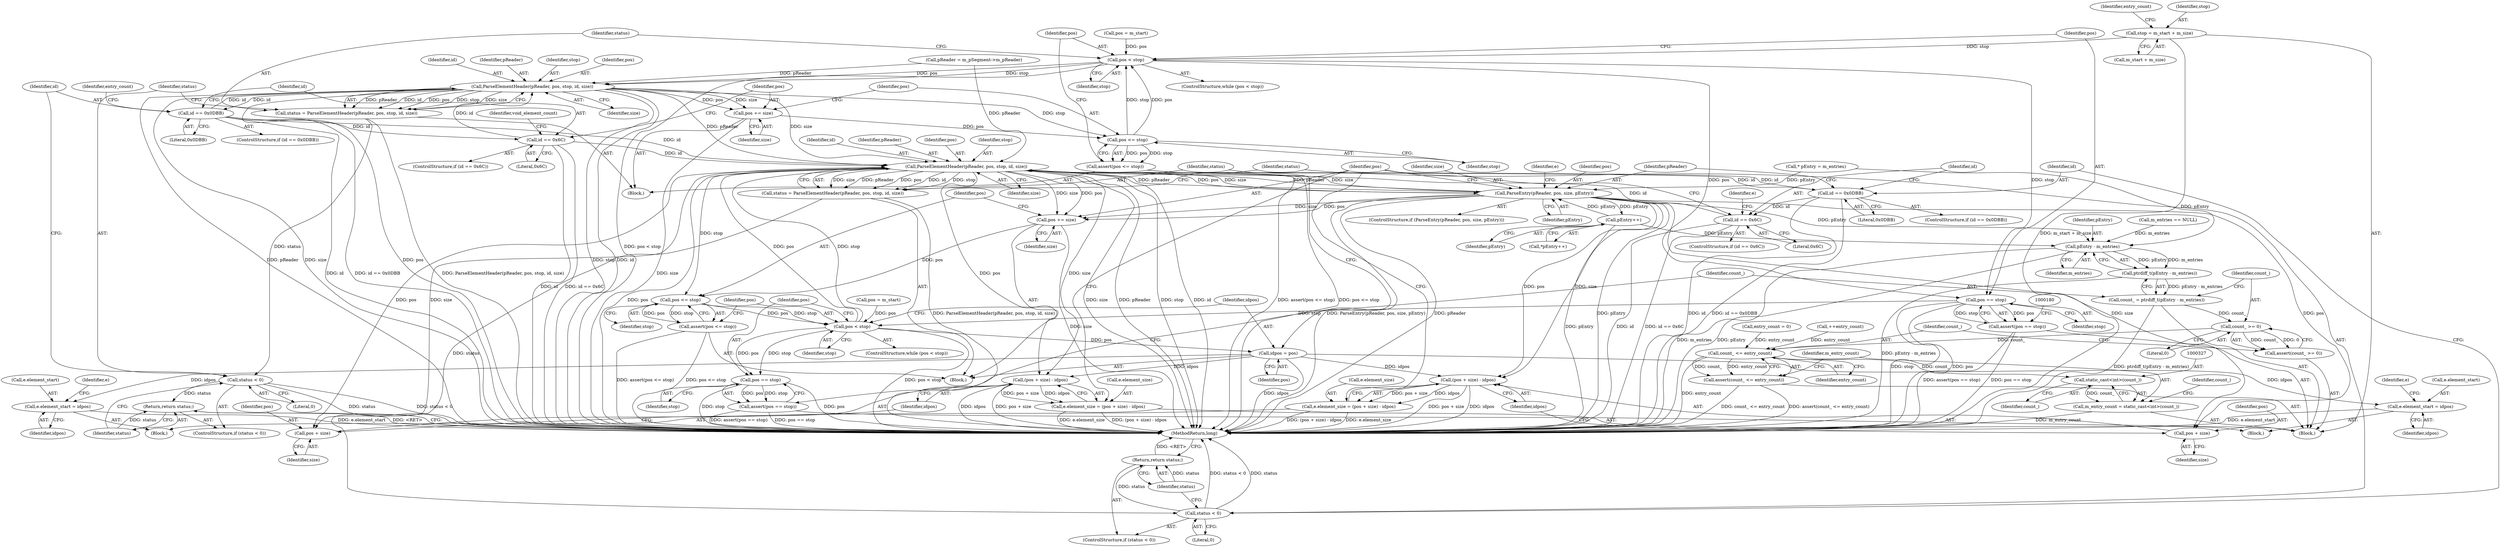 digraph "1_Android_cc274e2abe8b2a6698a5c47d8aa4bb45f1f9538d_34@integer" {
"1000120" [label="(Call,stop = m_start + m_size)"];
"1000134" [label="(Call,pos < stop)"];
"1000143" [label="(Call,ParseElementHeader(pReader, pos, stop, id, size))"];
"1000141" [label="(Call,status = ParseElementHeader(pReader, pos, stop, id, size))"];
"1000150" [label="(Call,status < 0)"];
"1000153" [label="(Return,return status;)"];
"1000156" [label="(Call,id == 0x0DBB)"];
"1000163" [label="(Call,id == 0x6C)"];
"1000228" [label="(Call,ParseElementHeader(pReader, pos, stop, id, size))"];
"1000226" [label="(Call,status = ParseElementHeader(pReader, pos, stop, id, size))"];
"1000235" [label="(Call,status < 0)"];
"1000238" [label="(Return,return status;)"];
"1000241" [label="(Call,id == 0x0DBB)"];
"1000274" [label="(Call,id == 0x6C)"];
"1000246" [label="(Call,ParseEntry(pReader, pos, size, pEntry))"];
"1000256" [label="(Call,pEntry++)"];
"1000313" [label="(Call,pEntry - m_entries)"];
"1000312" [label="(Call,ptrdiff_t(pEntry - m_entries))"];
"1000310" [label="(Call,count_ = ptrdiff_t(pEntry - m_entries))"];
"1000317" [label="(Call,count_ >= 0)"];
"1000316" [label="(Call,assert(count_ >= 0))"];
"1000321" [label="(Call,count_ <= entry_count)"];
"1000320" [label="(Call,assert(count_ <= entry_count))"];
"1000326" [label="(Call,static_cast<int>(count_))"];
"1000324" [label="(Call,m_entry_count = static_cast<int>(count_))"];
"1000267" [label="(Call,(pos + size) - idpos)"];
"1000263" [label="(Call,e.element_size = (pos + size) - idpos)"];
"1000268" [label="(Call,pos + size)"];
"1000298" [label="(Call,pos += size)"];
"1000302" [label="(Call,pos <= stop)"];
"1000215" [label="(Call,pos < stop)"];
"1000220" [label="(Call,idpos = pos)"];
"1000258" [label="(Call,e.element_start = idpos)"];
"1000284" [label="(Call,e.element_start = idpos)"];
"1000293" [label="(Call,(pos + size) - idpos)"];
"1000289" [label="(Call,e.element_size = (pos + size) - idpos)"];
"1000306" [label="(Call,pos == stop)"];
"1000305" [label="(Call,assert(pos == stop))"];
"1000301" [label="(Call,assert(pos <= stop))"];
"1000294" [label="(Call,pos + size)"];
"1000168" [label="(Call,pos += size)"];
"1000172" [label="(Call,pos <= stop)"];
"1000171" [label="(Call,assert(pos <= stop))"];
"1000176" [label="(Call,pos == stop)"];
"1000175" [label="(Call,assert(pos == stop))"];
"1000135" [label="(Identifier,pos)"];
"1000263" [label="(Call,e.element_size = (pos + size) - idpos)"];
"1000274" [label="(Call,id == 0x6C)"];
"1000150" [label="(Call,status < 0)"];
"1000249" [label="(Identifier,size)"];
"1000116" [label="(Call,pos = m_start)"];
"1000163" [label="(Call,id == 0x6C)"];
"1000156" [label="(Call,id == 0x0DBB)"];
"1000245" [label="(ControlStructure,if (ParseEntry(pReader, pos, size, pEntry)))"];
"1000257" [label="(Identifier,pEntry)"];
"1000250" [label="(Identifier,pEntry)"];
"1000320" [label="(Call,assert(count_ <= entry_count))"];
"1000303" [label="(Identifier,pos)"];
"1000280" [label="(Identifier,e)"];
"1000176" [label="(Call,pos == stop)"];
"1000232" [label="(Identifier,id)"];
"1000297" [label="(Identifier,idpos)"];
"1000229" [label="(Identifier,pReader)"];
"1000291" [label="(Identifier,e)"];
"1000165" [label="(Literal,0x6C)"];
"1000143" [label="(Call,ParseElementHeader(pReader, pos, stop, id, size))"];
"1000275" [label="(Identifier,id)"];
"1000154" [label="(Identifier,status)"];
"1000254" [label="(Identifier,e)"];
"1000134" [label="(Call,pos < stop)"];
"1000304" [label="(Identifier,stop)"];
"1000239" [label="(Identifier,status)"];
"1000230" [label="(Identifier,pos)"];
"1000312" [label="(Call,ptrdiff_t(pEntry - m_entries))"];
"1000270" [label="(Identifier,size)"];
"1000172" [label="(Call,pos <= stop)"];
"1000222" [label="(Identifier,pos)"];
"1000147" [label="(Identifier,id)"];
"1000228" [label="(Call,ParseElementHeader(pReader, pos, stop, id, size))"];
"1000306" [label="(Call,pos == stop)"];
"1000293" [label="(Call,(pos + size) - idpos)"];
"1000185" [label="(Call,m_entries == NULL)"];
"1000300" [label="(Identifier,size)"];
"1000288" [label="(Identifier,idpos)"];
"1000243" [label="(Literal,0x0DBB)"];
"1000142" [label="(Identifier,status)"];
"1000127" [label="(Identifier,entry_count)"];
"1000294" [label="(Call,pos + size)"];
"1000177" [label="(Identifier,pos)"];
"1000328" [label="(Identifier,count_)"];
"1000277" [label="(Block,)"];
"1000148" [label="(Identifier,size)"];
"1000211" [label="(Call,pos = m_start)"];
"1000170" [label="(Identifier,size)"];
"1000236" [label="(Identifier,status)"];
"1000299" [label="(Identifier,pos)"];
"1000167" [label="(Identifier,void_element_count)"];
"1000290" [label="(Call,e.element_size)"];
"1000318" [label="(Identifier,count_)"];
"1000174" [label="(Identifier,stop)"];
"1000149" [label="(ControlStructure,if (status < 0))"];
"1000323" [label="(Identifier,entry_count)"];
"1000350" [label="(MethodReturn,long)"];
"1000164" [label="(Identifier,id)"];
"1000307" [label="(Identifier,pos)"];
"1000141" [label="(Call,status = ParseElementHeader(pReader, pos, stop, id, size))"];
"1000233" [label="(Identifier,size)"];
"1000284" [label="(Call,e.element_start = idpos)"];
"1000313" [label="(Call,pEntry - m_entries)"];
"1000151" [label="(Identifier,status)"];
"1000126" [label="(Call,entry_count = 0)"];
"1000259" [label="(Call,e.element_start)"];
"1000221" [label="(Identifier,idpos)"];
"1000235" [label="(Call,status < 0)"];
"1000237" [label="(Literal,0)"];
"1000267" [label="(Call,(pos + size) - idpos)"];
"1000298" [label="(Call,pos += size)"];
"1000231" [label="(Identifier,stop)"];
"1000251" [label="(Block,)"];
"1000160" [label="(Identifier,entry_count)"];
"1000240" [label="(ControlStructure,if (id == 0x0DBB))"];
"1000268" [label="(Call,pos + size)"];
"1000324" [label="(Call,m_entry_count = static_cast<int>(count_))"];
"1000157" [label="(Identifier,id)"];
"1000217" [label="(Identifier,stop)"];
"1000295" [label="(Identifier,pos)"];
"1000158" [label="(Literal,0x0DBB)"];
"1000302" [label="(Call,pos <= stop)"];
"1000311" [label="(Identifier,count_)"];
"1000215" [label="(Call,pos < stop)"];
"1000315" [label="(Identifier,m_entries)"];
"1000317" [label="(Call,count_ >= 0)"];
"1000122" [label="(Call,m_start + m_size)"];
"1000169" [label="(Identifier,pos)"];
"1000247" [label="(Identifier,pReader)"];
"1000109" [label="(Block,)"];
"1000136" [label="(Identifier,stop)"];
"1000256" [label="(Call,pEntry++)"];
"1000296" [label="(Identifier,size)"];
"1000168" [label="(Call,pos += size)"];
"1000314" [label="(Identifier,pEntry)"];
"1000264" [label="(Call,e.element_size)"];
"1000330" [label="(Identifier,count_)"];
"1000322" [label="(Identifier,count_)"];
"1000159" [label="(Call,++entry_count)"];
"1000121" [label="(Identifier,stop)"];
"1000310" [label="(Call,count_ = ptrdiff_t(pEntry - m_entries))"];
"1000110" [label="(Call,pReader = m_pSegment->m_pReader)"];
"1000220" [label="(Call,idpos = pos)"];
"1000153" [label="(Return,return status;)"];
"1000218" [label="(Block,)"];
"1000325" [label="(Identifier,m_entry_count)"];
"1000120" [label="(Call,stop = m_start + m_size)"];
"1000144" [label="(Identifier,pReader)"];
"1000137" [label="(Block,)"];
"1000234" [label="(ControlStructure,if (status < 0))"];
"1000248" [label="(Identifier,pos)"];
"1000246" [label="(Call,ParseEntry(pReader, pos, size, pEntry))"];
"1000269" [label="(Identifier,pos)"];
"1000273" [label="(ControlStructure,if (id == 0x6C))"];
"1000146" [label="(Identifier,stop)"];
"1000326" [label="(Call,static_cast<int>(count_))"];
"1000265" [label="(Identifier,e)"];
"1000175" [label="(Call,assert(pos == stop))"];
"1000162" [label="(ControlStructure,if (id == 0x6C))"];
"1000155" [label="(ControlStructure,if (id == 0x0DBB))"];
"1000271" [label="(Identifier,idpos)"];
"1000204" [label="(Call,* pEntry = m_entries)"];
"1000214" [label="(ControlStructure,while (pos < stop))"];
"1000216" [label="(Identifier,pos)"];
"1000242" [label="(Identifier,id)"];
"1000262" [label="(Identifier,idpos)"];
"1000258" [label="(Call,e.element_start = idpos)"];
"1000133" [label="(ControlStructure,while (pos < stop))"];
"1000289" [label="(Call,e.element_size = (pos + size) - idpos)"];
"1000305" [label="(Call,assert(pos == stop))"];
"1000178" [label="(Identifier,stop)"];
"1000173" [label="(Identifier,pos)"];
"1000241" [label="(Call,id == 0x0DBB)"];
"1000301" [label="(Call,assert(pos <= stop))"];
"1000238" [label="(Return,return status;)"];
"1000227" [label="(Identifier,status)"];
"1000308" [label="(Identifier,stop)"];
"1000145" [label="(Identifier,pos)"];
"1000316" [label="(Call,assert(count_ >= 0))"];
"1000321" [label="(Call,count_ <= entry_count)"];
"1000152" [label="(Literal,0)"];
"1000319" [label="(Literal,0)"];
"1000285" [label="(Call,e.element_start)"];
"1000276" [label="(Literal,0x6C)"];
"1000226" [label="(Call,status = ParseElementHeader(pReader, pos, stop, id, size))"];
"1000171" [label="(Call,assert(pos <= stop))"];
"1000255" [label="(Call,*pEntry++)"];
"1000120" -> "1000109"  [label="AST: "];
"1000120" -> "1000122"  [label="CFG: "];
"1000121" -> "1000120"  [label="AST: "];
"1000122" -> "1000120"  [label="AST: "];
"1000127" -> "1000120"  [label="CFG: "];
"1000120" -> "1000350"  [label="DDG: m_start + m_size"];
"1000120" -> "1000134"  [label="DDG: stop"];
"1000134" -> "1000133"  [label="AST: "];
"1000134" -> "1000136"  [label="CFG: "];
"1000135" -> "1000134"  [label="AST: "];
"1000136" -> "1000134"  [label="AST: "];
"1000142" -> "1000134"  [label="CFG: "];
"1000177" -> "1000134"  [label="CFG: "];
"1000134" -> "1000350"  [label="DDG: pos < stop"];
"1000116" -> "1000134"  [label="DDG: pos"];
"1000172" -> "1000134"  [label="DDG: pos"];
"1000172" -> "1000134"  [label="DDG: stop"];
"1000134" -> "1000143"  [label="DDG: pos"];
"1000134" -> "1000143"  [label="DDG: stop"];
"1000134" -> "1000176"  [label="DDG: pos"];
"1000134" -> "1000176"  [label="DDG: stop"];
"1000143" -> "1000141"  [label="AST: "];
"1000143" -> "1000148"  [label="CFG: "];
"1000144" -> "1000143"  [label="AST: "];
"1000145" -> "1000143"  [label="AST: "];
"1000146" -> "1000143"  [label="AST: "];
"1000147" -> "1000143"  [label="AST: "];
"1000148" -> "1000143"  [label="AST: "];
"1000141" -> "1000143"  [label="CFG: "];
"1000143" -> "1000350"  [label="DDG: pReader"];
"1000143" -> "1000350"  [label="DDG: size"];
"1000143" -> "1000350"  [label="DDG: pos"];
"1000143" -> "1000350"  [label="DDG: stop"];
"1000143" -> "1000350"  [label="DDG: id"];
"1000143" -> "1000141"  [label="DDG: pReader"];
"1000143" -> "1000141"  [label="DDG: id"];
"1000143" -> "1000141"  [label="DDG: pos"];
"1000143" -> "1000141"  [label="DDG: stop"];
"1000143" -> "1000141"  [label="DDG: size"];
"1000110" -> "1000143"  [label="DDG: pReader"];
"1000163" -> "1000143"  [label="DDG: id"];
"1000156" -> "1000143"  [label="DDG: id"];
"1000143" -> "1000156"  [label="DDG: id"];
"1000143" -> "1000168"  [label="DDG: size"];
"1000143" -> "1000168"  [label="DDG: pos"];
"1000143" -> "1000172"  [label="DDG: stop"];
"1000143" -> "1000228"  [label="DDG: pReader"];
"1000143" -> "1000228"  [label="DDG: size"];
"1000141" -> "1000137"  [label="AST: "];
"1000142" -> "1000141"  [label="AST: "];
"1000151" -> "1000141"  [label="CFG: "];
"1000141" -> "1000350"  [label="DDG: ParseElementHeader(pReader, pos, stop, id, size)"];
"1000141" -> "1000150"  [label="DDG: status"];
"1000150" -> "1000149"  [label="AST: "];
"1000150" -> "1000152"  [label="CFG: "];
"1000151" -> "1000150"  [label="AST: "];
"1000152" -> "1000150"  [label="AST: "];
"1000154" -> "1000150"  [label="CFG: "];
"1000157" -> "1000150"  [label="CFG: "];
"1000150" -> "1000350"  [label="DDG: status"];
"1000150" -> "1000350"  [label="DDG: status < 0"];
"1000150" -> "1000153"  [label="DDG: status"];
"1000153" -> "1000149"  [label="AST: "];
"1000153" -> "1000154"  [label="CFG: "];
"1000154" -> "1000153"  [label="AST: "];
"1000350" -> "1000153"  [label="CFG: "];
"1000153" -> "1000350"  [label="DDG: <RET>"];
"1000154" -> "1000153"  [label="DDG: status"];
"1000156" -> "1000155"  [label="AST: "];
"1000156" -> "1000158"  [label="CFG: "];
"1000157" -> "1000156"  [label="AST: "];
"1000158" -> "1000156"  [label="AST: "];
"1000160" -> "1000156"  [label="CFG: "];
"1000164" -> "1000156"  [label="CFG: "];
"1000156" -> "1000350"  [label="DDG: id"];
"1000156" -> "1000350"  [label="DDG: id == 0x0DBB"];
"1000156" -> "1000163"  [label="DDG: id"];
"1000156" -> "1000228"  [label="DDG: id"];
"1000163" -> "1000162"  [label="AST: "];
"1000163" -> "1000165"  [label="CFG: "];
"1000164" -> "1000163"  [label="AST: "];
"1000165" -> "1000163"  [label="AST: "];
"1000167" -> "1000163"  [label="CFG: "];
"1000169" -> "1000163"  [label="CFG: "];
"1000163" -> "1000350"  [label="DDG: id"];
"1000163" -> "1000350"  [label="DDG: id == 0x6C"];
"1000163" -> "1000228"  [label="DDG: id"];
"1000228" -> "1000226"  [label="AST: "];
"1000228" -> "1000233"  [label="CFG: "];
"1000229" -> "1000228"  [label="AST: "];
"1000230" -> "1000228"  [label="AST: "];
"1000231" -> "1000228"  [label="AST: "];
"1000232" -> "1000228"  [label="AST: "];
"1000233" -> "1000228"  [label="AST: "];
"1000226" -> "1000228"  [label="CFG: "];
"1000228" -> "1000350"  [label="DDG: size"];
"1000228" -> "1000350"  [label="DDG: pReader"];
"1000228" -> "1000350"  [label="DDG: stop"];
"1000228" -> "1000350"  [label="DDG: id"];
"1000228" -> "1000350"  [label="DDG: pos"];
"1000228" -> "1000226"  [label="DDG: size"];
"1000228" -> "1000226"  [label="DDG: pReader"];
"1000228" -> "1000226"  [label="DDG: pos"];
"1000228" -> "1000226"  [label="DDG: id"];
"1000228" -> "1000226"  [label="DDG: stop"];
"1000110" -> "1000228"  [label="DDG: pReader"];
"1000246" -> "1000228"  [label="DDG: pReader"];
"1000246" -> "1000228"  [label="DDG: size"];
"1000215" -> "1000228"  [label="DDG: pos"];
"1000215" -> "1000228"  [label="DDG: stop"];
"1000274" -> "1000228"  [label="DDG: id"];
"1000241" -> "1000228"  [label="DDG: id"];
"1000228" -> "1000241"  [label="DDG: id"];
"1000228" -> "1000246"  [label="DDG: pReader"];
"1000228" -> "1000246"  [label="DDG: pos"];
"1000228" -> "1000246"  [label="DDG: size"];
"1000228" -> "1000293"  [label="DDG: pos"];
"1000228" -> "1000293"  [label="DDG: size"];
"1000228" -> "1000294"  [label="DDG: pos"];
"1000228" -> "1000294"  [label="DDG: size"];
"1000228" -> "1000298"  [label="DDG: size"];
"1000228" -> "1000298"  [label="DDG: pos"];
"1000228" -> "1000302"  [label="DDG: stop"];
"1000226" -> "1000218"  [label="AST: "];
"1000227" -> "1000226"  [label="AST: "];
"1000236" -> "1000226"  [label="CFG: "];
"1000226" -> "1000350"  [label="DDG: ParseElementHeader(pReader, pos, stop, id, size)"];
"1000226" -> "1000235"  [label="DDG: status"];
"1000235" -> "1000234"  [label="AST: "];
"1000235" -> "1000237"  [label="CFG: "];
"1000236" -> "1000235"  [label="AST: "];
"1000237" -> "1000235"  [label="AST: "];
"1000239" -> "1000235"  [label="CFG: "];
"1000242" -> "1000235"  [label="CFG: "];
"1000235" -> "1000350"  [label="DDG: status"];
"1000235" -> "1000350"  [label="DDG: status < 0"];
"1000235" -> "1000238"  [label="DDG: status"];
"1000238" -> "1000234"  [label="AST: "];
"1000238" -> "1000239"  [label="CFG: "];
"1000239" -> "1000238"  [label="AST: "];
"1000350" -> "1000238"  [label="CFG: "];
"1000238" -> "1000350"  [label="DDG: <RET>"];
"1000239" -> "1000238"  [label="DDG: status"];
"1000241" -> "1000240"  [label="AST: "];
"1000241" -> "1000243"  [label="CFG: "];
"1000242" -> "1000241"  [label="AST: "];
"1000243" -> "1000241"  [label="AST: "];
"1000247" -> "1000241"  [label="CFG: "];
"1000275" -> "1000241"  [label="CFG: "];
"1000241" -> "1000350"  [label="DDG: id"];
"1000241" -> "1000350"  [label="DDG: id == 0x0DBB"];
"1000241" -> "1000274"  [label="DDG: id"];
"1000274" -> "1000273"  [label="AST: "];
"1000274" -> "1000276"  [label="CFG: "];
"1000275" -> "1000274"  [label="AST: "];
"1000276" -> "1000274"  [label="AST: "];
"1000280" -> "1000274"  [label="CFG: "];
"1000299" -> "1000274"  [label="CFG: "];
"1000274" -> "1000350"  [label="DDG: id"];
"1000274" -> "1000350"  [label="DDG: id == 0x6C"];
"1000246" -> "1000245"  [label="AST: "];
"1000246" -> "1000250"  [label="CFG: "];
"1000247" -> "1000246"  [label="AST: "];
"1000248" -> "1000246"  [label="AST: "];
"1000249" -> "1000246"  [label="AST: "];
"1000250" -> "1000246"  [label="AST: "];
"1000254" -> "1000246"  [label="CFG: "];
"1000299" -> "1000246"  [label="CFG: "];
"1000246" -> "1000350"  [label="DDG: pEntry"];
"1000246" -> "1000350"  [label="DDG: ParseEntry(pReader, pos, size, pEntry)"];
"1000246" -> "1000350"  [label="DDG: pReader"];
"1000256" -> "1000246"  [label="DDG: pEntry"];
"1000204" -> "1000246"  [label="DDG: pEntry"];
"1000246" -> "1000256"  [label="DDG: pEntry"];
"1000246" -> "1000267"  [label="DDG: pos"];
"1000246" -> "1000267"  [label="DDG: size"];
"1000246" -> "1000268"  [label="DDG: pos"];
"1000246" -> "1000268"  [label="DDG: size"];
"1000246" -> "1000298"  [label="DDG: size"];
"1000246" -> "1000298"  [label="DDG: pos"];
"1000246" -> "1000313"  [label="DDG: pEntry"];
"1000256" -> "1000255"  [label="AST: "];
"1000256" -> "1000257"  [label="CFG: "];
"1000257" -> "1000256"  [label="AST: "];
"1000255" -> "1000256"  [label="CFG: "];
"1000256" -> "1000350"  [label="DDG: pEntry"];
"1000256" -> "1000313"  [label="DDG: pEntry"];
"1000313" -> "1000312"  [label="AST: "];
"1000313" -> "1000315"  [label="CFG: "];
"1000314" -> "1000313"  [label="AST: "];
"1000315" -> "1000313"  [label="AST: "];
"1000312" -> "1000313"  [label="CFG: "];
"1000313" -> "1000350"  [label="DDG: m_entries"];
"1000313" -> "1000350"  [label="DDG: pEntry"];
"1000313" -> "1000312"  [label="DDG: pEntry"];
"1000313" -> "1000312"  [label="DDG: m_entries"];
"1000204" -> "1000313"  [label="DDG: pEntry"];
"1000185" -> "1000313"  [label="DDG: m_entries"];
"1000312" -> "1000310"  [label="AST: "];
"1000310" -> "1000312"  [label="CFG: "];
"1000312" -> "1000350"  [label="DDG: pEntry - m_entries"];
"1000312" -> "1000310"  [label="DDG: pEntry - m_entries"];
"1000310" -> "1000109"  [label="AST: "];
"1000311" -> "1000310"  [label="AST: "];
"1000318" -> "1000310"  [label="CFG: "];
"1000310" -> "1000350"  [label="DDG: ptrdiff_t(pEntry - m_entries)"];
"1000310" -> "1000317"  [label="DDG: count_"];
"1000317" -> "1000316"  [label="AST: "];
"1000317" -> "1000319"  [label="CFG: "];
"1000318" -> "1000317"  [label="AST: "];
"1000319" -> "1000317"  [label="AST: "];
"1000316" -> "1000317"  [label="CFG: "];
"1000317" -> "1000316"  [label="DDG: count_"];
"1000317" -> "1000316"  [label="DDG: 0"];
"1000317" -> "1000321"  [label="DDG: count_"];
"1000316" -> "1000109"  [label="AST: "];
"1000322" -> "1000316"  [label="CFG: "];
"1000321" -> "1000320"  [label="AST: "];
"1000321" -> "1000323"  [label="CFG: "];
"1000322" -> "1000321"  [label="AST: "];
"1000323" -> "1000321"  [label="AST: "];
"1000320" -> "1000321"  [label="CFG: "];
"1000321" -> "1000350"  [label="DDG: entry_count"];
"1000321" -> "1000320"  [label="DDG: count_"];
"1000321" -> "1000320"  [label="DDG: entry_count"];
"1000159" -> "1000321"  [label="DDG: entry_count"];
"1000126" -> "1000321"  [label="DDG: entry_count"];
"1000321" -> "1000326"  [label="DDG: count_"];
"1000320" -> "1000109"  [label="AST: "];
"1000325" -> "1000320"  [label="CFG: "];
"1000320" -> "1000350"  [label="DDG: count_ <= entry_count"];
"1000320" -> "1000350"  [label="DDG: assert(count_ <= entry_count)"];
"1000326" -> "1000324"  [label="AST: "];
"1000326" -> "1000328"  [label="CFG: "];
"1000327" -> "1000326"  [label="AST: "];
"1000328" -> "1000326"  [label="AST: "];
"1000324" -> "1000326"  [label="CFG: "];
"1000326" -> "1000324"  [label="DDG: count_"];
"1000324" -> "1000109"  [label="AST: "];
"1000325" -> "1000324"  [label="AST: "];
"1000330" -> "1000324"  [label="CFG: "];
"1000324" -> "1000350"  [label="DDG: m_entry_count"];
"1000267" -> "1000263"  [label="AST: "];
"1000267" -> "1000271"  [label="CFG: "];
"1000268" -> "1000267"  [label="AST: "];
"1000271" -> "1000267"  [label="AST: "];
"1000263" -> "1000267"  [label="CFG: "];
"1000267" -> "1000350"  [label="DDG: pos + size"];
"1000267" -> "1000350"  [label="DDG: idpos"];
"1000267" -> "1000263"  [label="DDG: pos + size"];
"1000267" -> "1000263"  [label="DDG: idpos"];
"1000220" -> "1000267"  [label="DDG: idpos"];
"1000263" -> "1000251"  [label="AST: "];
"1000264" -> "1000263"  [label="AST: "];
"1000299" -> "1000263"  [label="CFG: "];
"1000263" -> "1000350"  [label="DDG: (pos + size) - idpos"];
"1000263" -> "1000350"  [label="DDG: e.element_size"];
"1000268" -> "1000270"  [label="CFG: "];
"1000269" -> "1000268"  [label="AST: "];
"1000270" -> "1000268"  [label="AST: "];
"1000271" -> "1000268"  [label="CFG: "];
"1000298" -> "1000218"  [label="AST: "];
"1000298" -> "1000300"  [label="CFG: "];
"1000299" -> "1000298"  [label="AST: "];
"1000300" -> "1000298"  [label="AST: "];
"1000303" -> "1000298"  [label="CFG: "];
"1000298" -> "1000350"  [label="DDG: size"];
"1000298" -> "1000302"  [label="DDG: pos"];
"1000302" -> "1000301"  [label="AST: "];
"1000302" -> "1000304"  [label="CFG: "];
"1000303" -> "1000302"  [label="AST: "];
"1000304" -> "1000302"  [label="AST: "];
"1000301" -> "1000302"  [label="CFG: "];
"1000302" -> "1000215"  [label="DDG: pos"];
"1000302" -> "1000215"  [label="DDG: stop"];
"1000302" -> "1000301"  [label="DDG: pos"];
"1000302" -> "1000301"  [label="DDG: stop"];
"1000215" -> "1000214"  [label="AST: "];
"1000215" -> "1000217"  [label="CFG: "];
"1000216" -> "1000215"  [label="AST: "];
"1000217" -> "1000215"  [label="AST: "];
"1000221" -> "1000215"  [label="CFG: "];
"1000307" -> "1000215"  [label="CFG: "];
"1000215" -> "1000350"  [label="DDG: pos < stop"];
"1000211" -> "1000215"  [label="DDG: pos"];
"1000176" -> "1000215"  [label="DDG: stop"];
"1000215" -> "1000220"  [label="DDG: pos"];
"1000215" -> "1000306"  [label="DDG: pos"];
"1000215" -> "1000306"  [label="DDG: stop"];
"1000220" -> "1000218"  [label="AST: "];
"1000220" -> "1000222"  [label="CFG: "];
"1000221" -> "1000220"  [label="AST: "];
"1000222" -> "1000220"  [label="AST: "];
"1000227" -> "1000220"  [label="CFG: "];
"1000220" -> "1000350"  [label="DDG: idpos"];
"1000220" -> "1000258"  [label="DDG: idpos"];
"1000220" -> "1000284"  [label="DDG: idpos"];
"1000220" -> "1000293"  [label="DDG: idpos"];
"1000258" -> "1000251"  [label="AST: "];
"1000258" -> "1000262"  [label="CFG: "];
"1000259" -> "1000258"  [label="AST: "];
"1000262" -> "1000258"  [label="AST: "];
"1000265" -> "1000258"  [label="CFG: "];
"1000258" -> "1000350"  [label="DDG: e.element_start"];
"1000284" -> "1000277"  [label="AST: "];
"1000284" -> "1000288"  [label="CFG: "];
"1000285" -> "1000284"  [label="AST: "];
"1000288" -> "1000284"  [label="AST: "];
"1000291" -> "1000284"  [label="CFG: "];
"1000284" -> "1000350"  [label="DDG: e.element_start"];
"1000293" -> "1000289"  [label="AST: "];
"1000293" -> "1000297"  [label="CFG: "];
"1000294" -> "1000293"  [label="AST: "];
"1000297" -> "1000293"  [label="AST: "];
"1000289" -> "1000293"  [label="CFG: "];
"1000293" -> "1000350"  [label="DDG: idpos"];
"1000293" -> "1000350"  [label="DDG: pos + size"];
"1000293" -> "1000289"  [label="DDG: pos + size"];
"1000293" -> "1000289"  [label="DDG: idpos"];
"1000289" -> "1000277"  [label="AST: "];
"1000290" -> "1000289"  [label="AST: "];
"1000299" -> "1000289"  [label="CFG: "];
"1000289" -> "1000350"  [label="DDG: e.element_size"];
"1000289" -> "1000350"  [label="DDG: (pos + size) - idpos"];
"1000306" -> "1000305"  [label="AST: "];
"1000306" -> "1000308"  [label="CFG: "];
"1000307" -> "1000306"  [label="AST: "];
"1000308" -> "1000306"  [label="AST: "];
"1000305" -> "1000306"  [label="CFG: "];
"1000306" -> "1000350"  [label="DDG: pos"];
"1000306" -> "1000350"  [label="DDG: stop"];
"1000306" -> "1000305"  [label="DDG: pos"];
"1000306" -> "1000305"  [label="DDG: stop"];
"1000305" -> "1000109"  [label="AST: "];
"1000311" -> "1000305"  [label="CFG: "];
"1000305" -> "1000350"  [label="DDG: assert(pos == stop)"];
"1000305" -> "1000350"  [label="DDG: pos == stop"];
"1000301" -> "1000218"  [label="AST: "];
"1000216" -> "1000301"  [label="CFG: "];
"1000301" -> "1000350"  [label="DDG: assert(pos <= stop)"];
"1000301" -> "1000350"  [label="DDG: pos <= stop"];
"1000294" -> "1000296"  [label="CFG: "];
"1000295" -> "1000294"  [label="AST: "];
"1000296" -> "1000294"  [label="AST: "];
"1000297" -> "1000294"  [label="CFG: "];
"1000168" -> "1000137"  [label="AST: "];
"1000168" -> "1000170"  [label="CFG: "];
"1000169" -> "1000168"  [label="AST: "];
"1000170" -> "1000168"  [label="AST: "];
"1000173" -> "1000168"  [label="CFG: "];
"1000168" -> "1000350"  [label="DDG: size"];
"1000168" -> "1000172"  [label="DDG: pos"];
"1000172" -> "1000171"  [label="AST: "];
"1000172" -> "1000174"  [label="CFG: "];
"1000173" -> "1000172"  [label="AST: "];
"1000174" -> "1000172"  [label="AST: "];
"1000171" -> "1000172"  [label="CFG: "];
"1000172" -> "1000171"  [label="DDG: pos"];
"1000172" -> "1000171"  [label="DDG: stop"];
"1000171" -> "1000137"  [label="AST: "];
"1000135" -> "1000171"  [label="CFG: "];
"1000171" -> "1000350"  [label="DDG: pos <= stop"];
"1000171" -> "1000350"  [label="DDG: assert(pos <= stop)"];
"1000176" -> "1000175"  [label="AST: "];
"1000176" -> "1000178"  [label="CFG: "];
"1000177" -> "1000176"  [label="AST: "];
"1000178" -> "1000176"  [label="AST: "];
"1000175" -> "1000176"  [label="CFG: "];
"1000176" -> "1000350"  [label="DDG: stop"];
"1000176" -> "1000350"  [label="DDG: pos"];
"1000176" -> "1000175"  [label="DDG: pos"];
"1000176" -> "1000175"  [label="DDG: stop"];
"1000175" -> "1000109"  [label="AST: "];
"1000180" -> "1000175"  [label="CFG: "];
"1000175" -> "1000350"  [label="DDG: pos == stop"];
"1000175" -> "1000350"  [label="DDG: assert(pos == stop)"];
}
